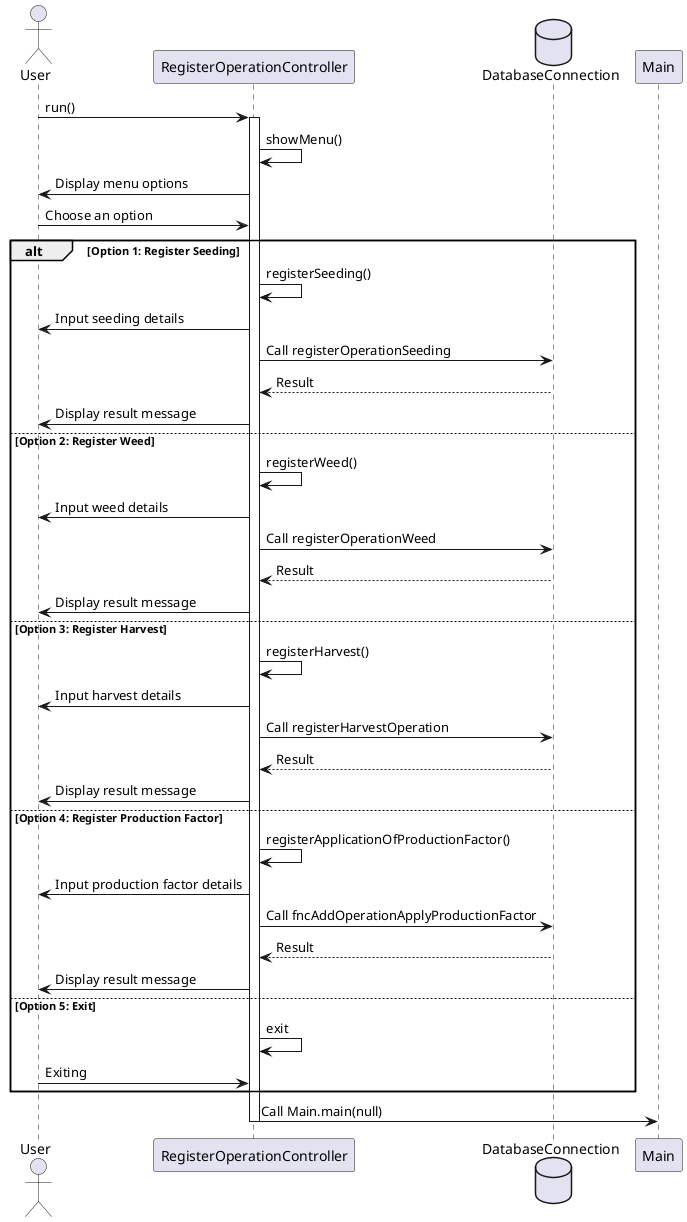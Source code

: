 @startuml

actor User
participant "RegisterOperationController" as Controller
database "DatabaseConnection" as Database

User -> Controller: run()
activate Controller

Controller -> Controller: showMenu()
Controller -> User: Display menu options
User -> Controller: Choose an option

alt Option 1: Register Seeding
    Controller -> Controller: registerSeeding()
    Controller -> User: Input seeding details
    Controller -> Database: Call registerOperationSeeding
    Database --> Controller: Result
    Controller -> User: Display result message
else Option 2: Register Weed
    Controller -> Controller: registerWeed()
    Controller -> User: Input weed details
    Controller -> Database: Call registerOperationWeed
    Database --> Controller: Result
    Controller -> User: Display result message
else Option 3: Register Harvest
    Controller -> Controller: registerHarvest()
    Controller -> User: Input harvest details
    Controller -> Database: Call registerHarvestOperation
    Database --> Controller: Result
    Controller -> User: Display result message
else Option 4: Register Production Factor
    Controller -> Controller: registerApplicationOfProductionFactor()
    Controller -> User: Input production factor details
    Controller -> Database: Call fncAddOperationApplyProductionFactor
    Database --> Controller: Result
    Controller -> User: Display result message
else Option 5: Exit
    Controller -> Controller: exit
    User -> Controller: Exiting

end

Controller -> Main: Call Main.main(null)
deactivate Controller

@enduml
